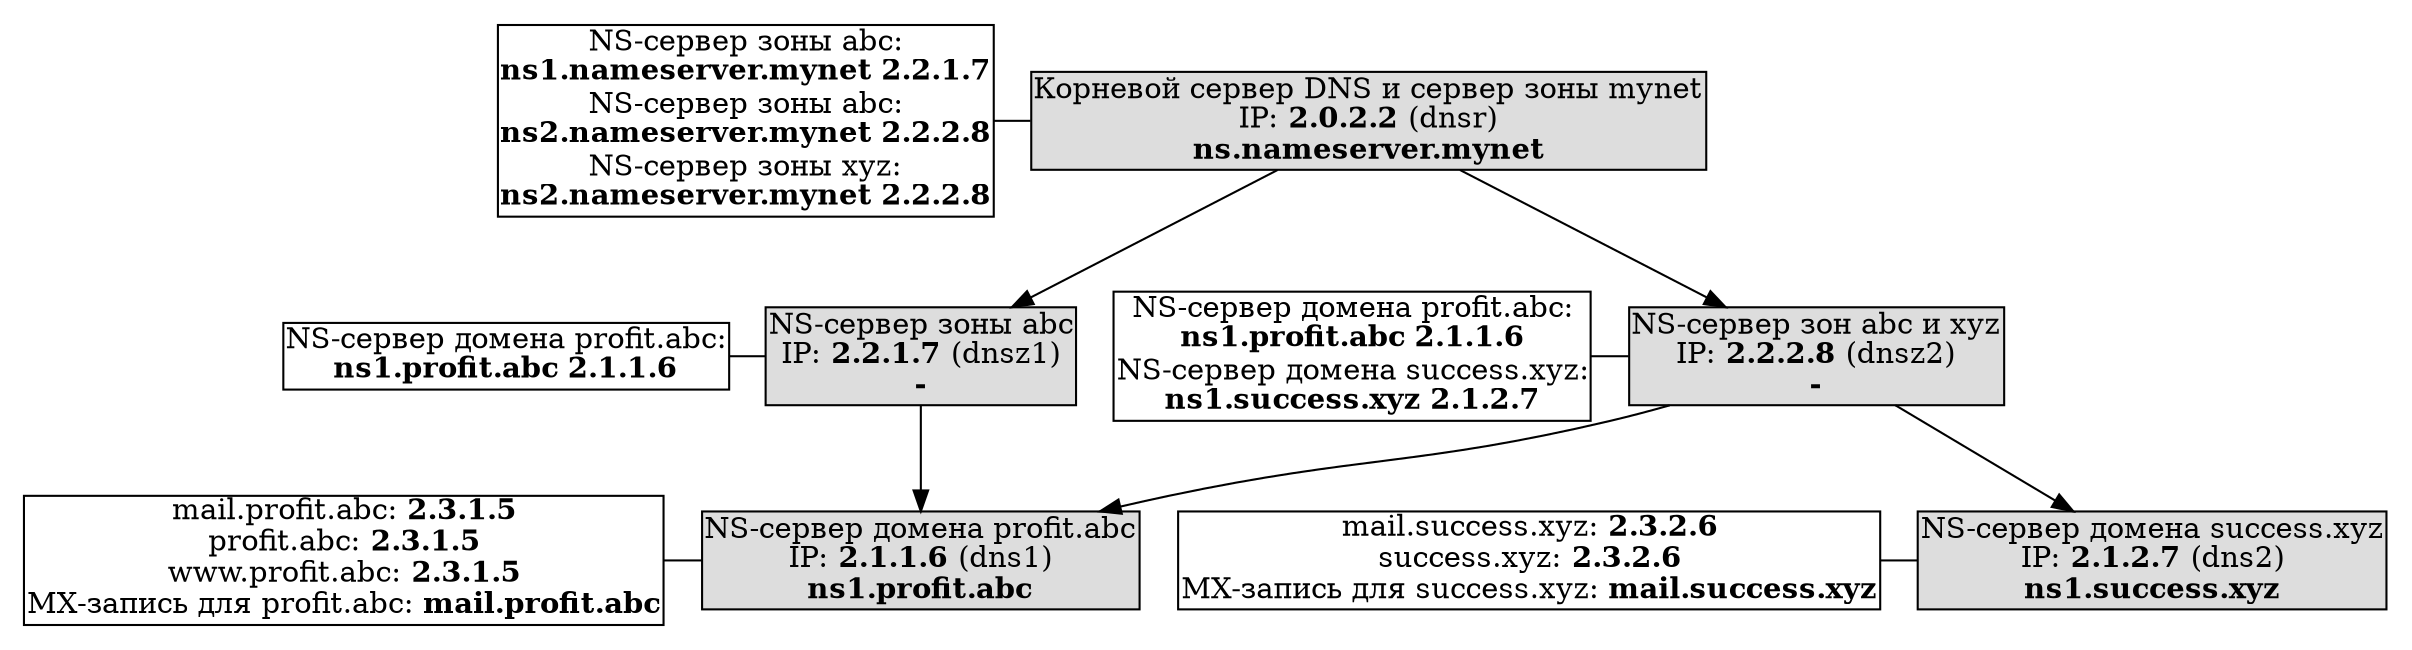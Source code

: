 digraph G {
        margin=0;
        node [margin=0];
        
subgraph cluster_0 {
color=none;
rank=same;
_2_2_1_7 [shape="none", label=<
<TABLE BGCOLOR="#DDDDDD" CELLPADDING="0" CELLSPACING="0" CELLBORDER="0">
<TR><TD>NS-сервер зоны abc</TD></TR>
<TR><TD>IP: <B>2.2.1.7</B> (dnsz1)</TD></TR>
<TR><TD><B>-</B></TD></TR>
</TABLE>>];
_2_2_1_7_records [shape="none", label=<
<TABLE BGCOLOR="#FFFFFF" CELLPADDING="0" CELLSPACING="0" CELLBORDER="0">
<TR><TD>NS-сервер домена profit.abc:</TD></TR><TR><TD><B>ns1.profit.abc 2.1.1.6</B></TD></TR>
</TABLE>>];
_2_2_1_7 -> _2_2_1_7_records [constraint=False, dir=none];
}
subgraph cluster_1 {
color=none;
rank=same;
_2_1_1_6 [shape="none", label=<
<TABLE BGCOLOR="#DDDDDD" CELLPADDING="0" CELLSPACING="0" CELLBORDER="0">
<TR><TD>NS-сервер домена profit.abc</TD></TR>
<TR><TD>IP: <B>2.1.1.6</B> (dns1)</TD></TR>
<TR><TD><B>ns1.profit.abc</B></TD></TR>
</TABLE>>];
_2_1_1_6_records [shape="none", label=<
<TABLE BGCOLOR="#FFFFFF" CELLPADDING="0" CELLSPACING="0" CELLBORDER="0">
<TR><TD>mail.profit.abc: <B>2.3.1.5</B></TD></TR>
<TR><TD>profit.abc: <B>2.3.1.5</B></TD></TR>
<TR><TD>www.profit.abc: <B>2.3.1.5</B></TD></TR>
<TR><TD>MX-запись для profit.abc: <B>mail.profit.abc</B></TD></TR>
</TABLE>>];
_2_1_1_6 -> _2_1_1_6_records [constraint=False, dir=none];
}
subgraph cluster_2 {
color=none;
rank=same;
_2_0_2_2 [shape="none", label=<
<TABLE BGCOLOR="#DDDDDD" CELLPADDING="0" CELLSPACING="0" CELLBORDER="0">
<TR><TD>Корневой сервер DNS и сервер зоны mynet</TD></TR>
<TR><TD>IP: <B>2.0.2.2</B> (dnsr)</TD></TR>
<TR><TD><B>ns.nameserver.mynet</B></TD></TR>
</TABLE>>];
_2_0_2_2_records [shape="none", label=<
<TABLE BGCOLOR="#FFFFFF" CELLPADDING="0" CELLSPACING="0" CELLBORDER="0">
<TR><TD>NS-сервер зоны abc:</TD></TR><TR><TD><B>ns1.nameserver.mynet 2.2.1.7</B></TD></TR>
<TR><TD>NS-сервер зоны abc:</TD></TR><TR><TD><B>ns2.nameserver.mynet 2.2.2.8</B></TD></TR>
<TR><TD>NS-сервер зоны xyz:</TD></TR><TR><TD><B>ns2.nameserver.mynet 2.2.2.8</B></TD></TR>
</TABLE>>];
_2_0_2_2 -> _2_0_2_2_records [constraint=False, dir=none];
}
subgraph cluster_3 {
color=none;
rank=same;
_2_2_2_8 [shape="none", label=<
<TABLE BGCOLOR="#DDDDDD" CELLPADDING="0" CELLSPACING="0" CELLBORDER="0">
<TR><TD>NS-сервер зон abc и xyz</TD></TR>
<TR><TD>IP: <B>2.2.2.8</B> (dnsz2)</TD></TR>
<TR><TD><B>-</B></TD></TR>
</TABLE>>];
_2_2_2_8_records [shape="none", label=<
<TABLE BGCOLOR="#FFFFFF" CELLPADDING="0" CELLSPACING="0" CELLBORDER="0">
<TR><TD>NS-сервер домена profit.abc:</TD></TR><TR><TD><B>ns1.profit.abc 2.1.1.6</B></TD></TR>
<TR><TD>NS-сервер домена success.xyz:</TD></TR><TR><TD><B>ns1.success.xyz 2.1.2.7</B></TD></TR>
</TABLE>>];
_2_2_2_8 -> _2_2_2_8_records [constraint=False, dir=none];
}
subgraph cluster_4 {
color=none;
rank=same;
_2_1_2_7 [shape="none", label=<
<TABLE BGCOLOR="#DDDDDD" CELLPADDING="0" CELLSPACING="0" CELLBORDER="0">
<TR><TD>NS-сервер домена success.xyz</TD></TR>
<TR><TD>IP: <B>2.1.2.7</B> (dns2)</TD></TR>
<TR><TD><B>ns1.success.xyz</B></TD></TR>
</TABLE>>];
_2_1_2_7_records [shape="none", label=<
<TABLE BGCOLOR="#FFFFFF" CELLPADDING="0" CELLSPACING="0" CELLBORDER="0">
<TR><TD>mail.success.xyz: <B>2.3.2.6</B></TD></TR>
<TR><TD>success.xyz: <B>2.3.2.6</B></TD></TR>
<TR><TD>MX-запись для success.xyz: <B>mail.success.xyz</B></TD></TR>
</TABLE>>];
_2_1_2_7 -> _2_1_2_7_records [constraint=False, dir=none];
}
_2_2_2_8 -> _2_1_2_7;
_2_2_1_7 -> _2_1_1_6;
_2_2_2_8 -> _2_1_1_6;
_2_0_2_2 -> _2_2_1_7;
_2_0_2_2 -> _2_2_2_8;
}

